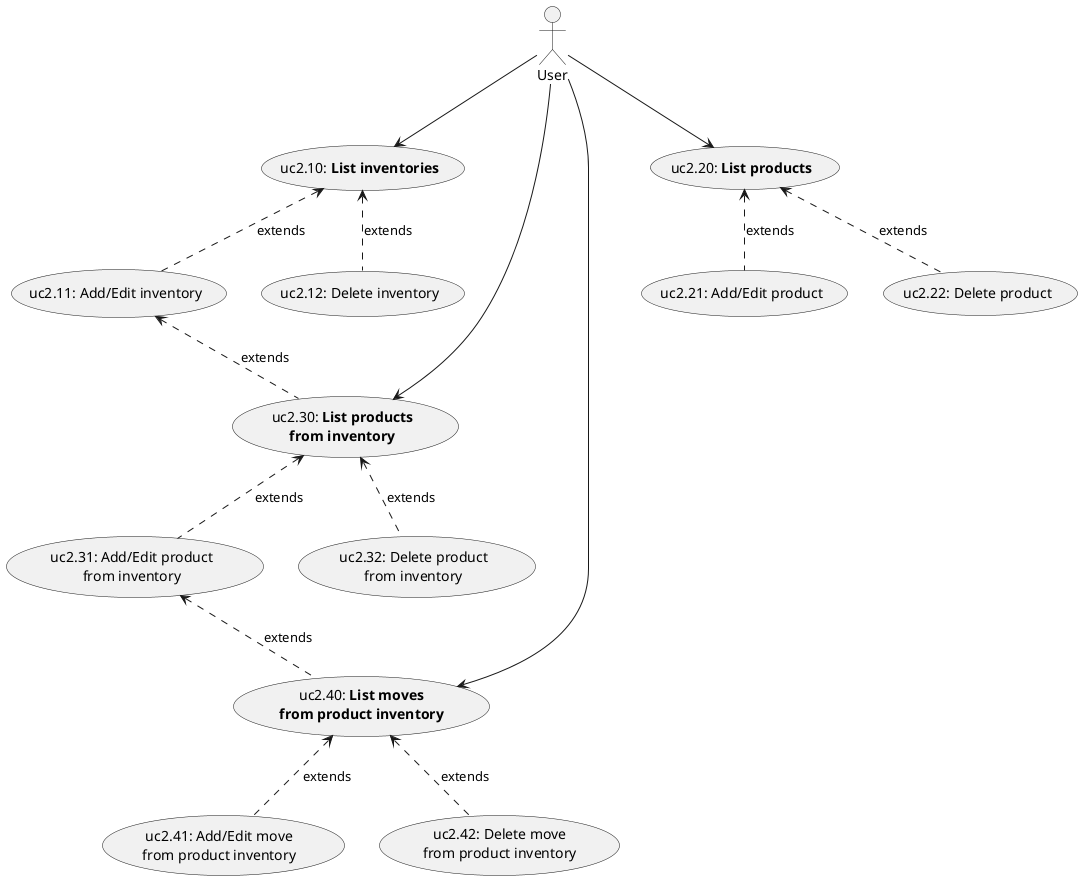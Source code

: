 
@startuml uc2_inventory.png

   ' Manage inventories
   ' ------------------

   'left to right direction
   actor "User" as User


   ' Inventories
   (uc2.10: <b>List inventories</b>)   as (uc2.10)
   (uc2.11: Add/Edit inventory) as (uc2.11)
   (uc2.12: Delete inventory)   as (uc2.12)
   (uc2.10) <.. (uc2.11) : extends
   (uc2.10) <.. (uc2.12) : extends

   ' Inventory Products
   (uc2.30: <b>List products</b>\n<b>from inventory</b>)    as (uc2.30)
   (uc2.31: Add/Edit product\nfrom inventory) as (uc2.31)
   (uc2.32: Delete product\nfrom inventory)   as (uc2.32)
   (uc2.30) <.. (uc2.31) : extends
   (uc2.30) <.. (uc2.32) : extends

   ' Moves
   (uc2.40: <b>List moves</b>\n<b>from product inventory</b>)     as (uc2.40)
   (uc2.41: Add/Edit move\nfrom product inventory)  as (uc2.41)
   (uc2.42: Delete move\nfrom product inventory) as (uc2.42)
   (uc2.40) <.. (uc2.41) : extends
   (uc2.40) <.. (uc2.42) : extends

   ' Products
   (uc2.20: <b>List products</b>)  as (uc2.20)
   (uc2.21: Add/Edit product) as (uc2.21)
   (uc2.22: Delete product)   as (uc2.22)
   (uc2.20) <.. (uc2.21) : extends
   (uc2.20) <.. (uc2.22) : extends

   ' Associations
   ' ------------

   User --> (uc2.10)
   User --> (uc2.30)
   User --> (uc2.40)
   User --> (uc2.20)

   (uc2.11) <.. (uc2.30) : extends
   (uc2.31) <.. (uc2.40) : extends
   

@enduml

